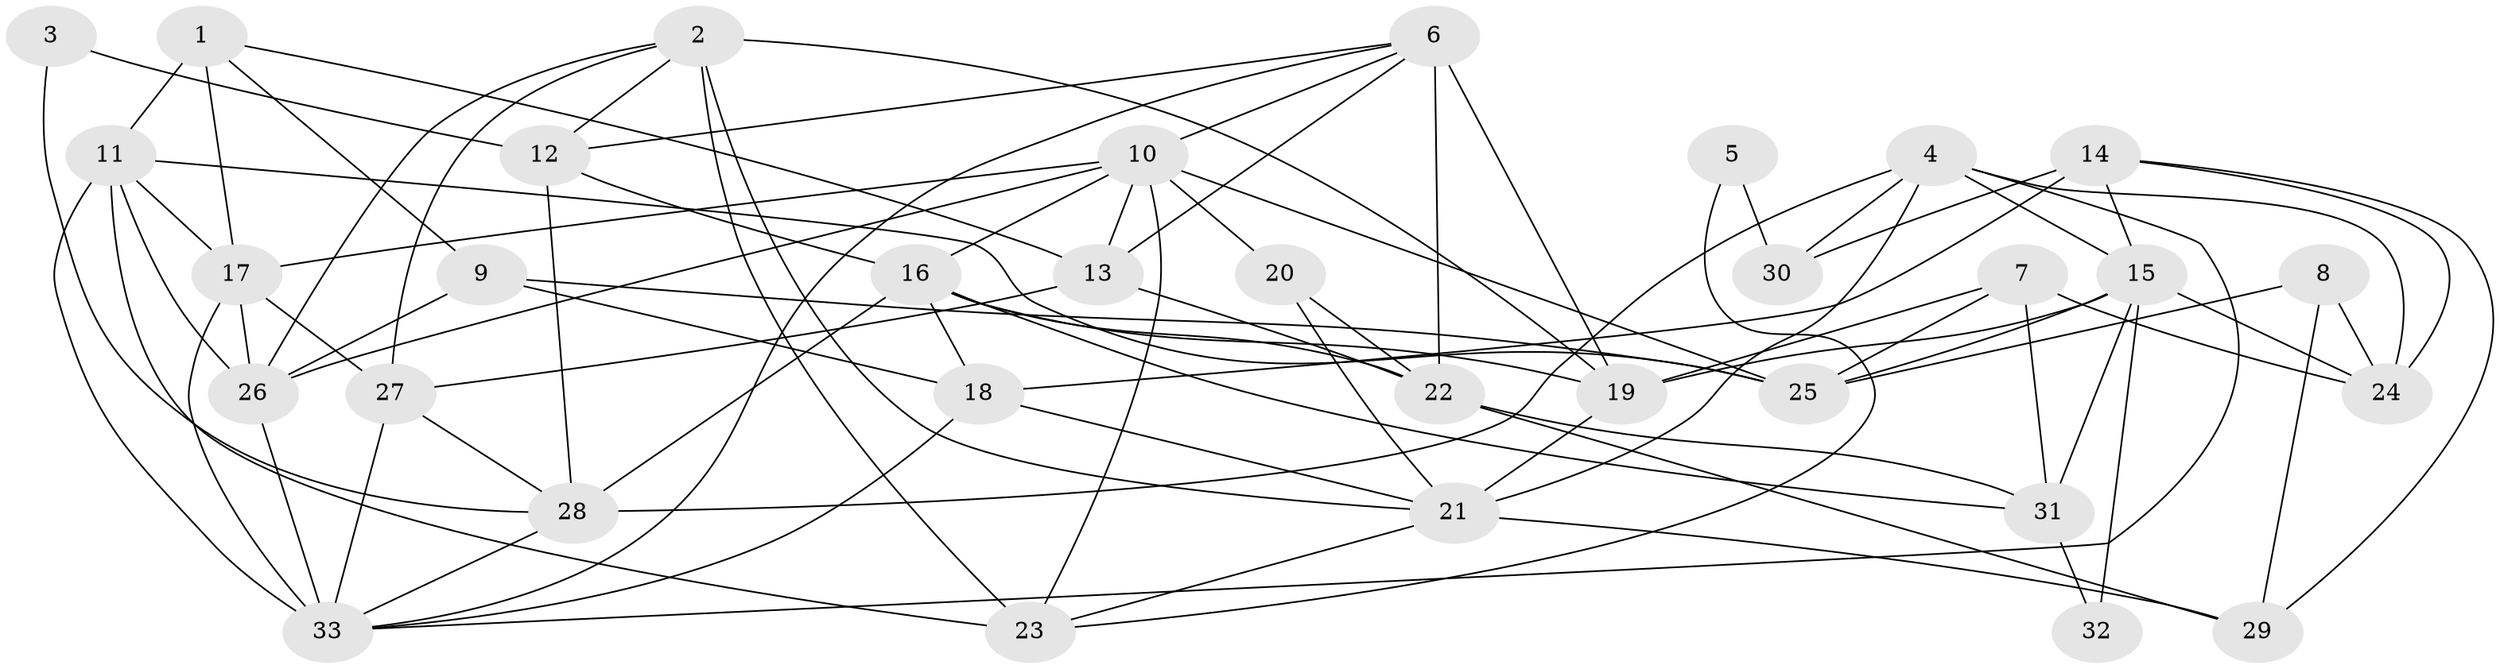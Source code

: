 // original degree distribution, {3: 0.22580645161290322, 5: 0.3064516129032258, 4: 0.20967741935483872, 2: 0.16129032258064516, 6: 0.06451612903225806, 7: 0.016129032258064516, 8: 0.016129032258064516}
// Generated by graph-tools (version 1.1) at 2025/50/03/09/25 03:50:13]
// undirected, 33 vertices, 84 edges
graph export_dot {
graph [start="1"]
  node [color=gray90,style=filled];
  1;
  2;
  3;
  4;
  5;
  6;
  7;
  8;
  9;
  10;
  11;
  12;
  13;
  14;
  15;
  16;
  17;
  18;
  19;
  20;
  21;
  22;
  23;
  24;
  25;
  26;
  27;
  28;
  29;
  30;
  31;
  32;
  33;
  1 -- 9 [weight=1.0];
  1 -- 11 [weight=2.0];
  1 -- 13 [weight=1.0];
  1 -- 17 [weight=1.0];
  2 -- 12 [weight=1.0];
  2 -- 19 [weight=2.0];
  2 -- 21 [weight=1.0];
  2 -- 23 [weight=1.0];
  2 -- 26 [weight=1.0];
  2 -- 27 [weight=1.0];
  3 -- 12 [weight=1.0];
  3 -- 28 [weight=1.0];
  4 -- 15 [weight=1.0];
  4 -- 21 [weight=2.0];
  4 -- 24 [weight=1.0];
  4 -- 28 [weight=1.0];
  4 -- 30 [weight=2.0];
  4 -- 33 [weight=1.0];
  5 -- 23 [weight=1.0];
  5 -- 30 [weight=1.0];
  6 -- 10 [weight=1.0];
  6 -- 12 [weight=1.0];
  6 -- 13 [weight=2.0];
  6 -- 19 [weight=1.0];
  6 -- 22 [weight=1.0];
  6 -- 33 [weight=1.0];
  7 -- 19 [weight=1.0];
  7 -- 24 [weight=1.0];
  7 -- 25 [weight=1.0];
  7 -- 31 [weight=1.0];
  8 -- 24 [weight=1.0];
  8 -- 25 [weight=1.0];
  8 -- 29 [weight=1.0];
  9 -- 18 [weight=1.0];
  9 -- 25 [weight=1.0];
  9 -- 26 [weight=1.0];
  10 -- 13 [weight=1.0];
  10 -- 16 [weight=1.0];
  10 -- 17 [weight=1.0];
  10 -- 20 [weight=1.0];
  10 -- 23 [weight=1.0];
  10 -- 25 [weight=1.0];
  10 -- 26 [weight=1.0];
  11 -- 17 [weight=1.0];
  11 -- 23 [weight=2.0];
  11 -- 25 [weight=1.0];
  11 -- 26 [weight=1.0];
  11 -- 33 [weight=1.0];
  12 -- 16 [weight=1.0];
  12 -- 28 [weight=1.0];
  13 -- 22 [weight=1.0];
  13 -- 27 [weight=1.0];
  14 -- 15 [weight=1.0];
  14 -- 18 [weight=1.0];
  14 -- 24 [weight=1.0];
  14 -- 29 [weight=1.0];
  14 -- 30 [weight=2.0];
  15 -- 19 [weight=1.0];
  15 -- 24 [weight=1.0];
  15 -- 25 [weight=1.0];
  15 -- 31 [weight=1.0];
  15 -- 32 [weight=1.0];
  16 -- 18 [weight=1.0];
  16 -- 19 [weight=1.0];
  16 -- 22 [weight=1.0];
  16 -- 28 [weight=2.0];
  16 -- 31 [weight=1.0];
  17 -- 26 [weight=1.0];
  17 -- 27 [weight=1.0];
  17 -- 33 [weight=1.0];
  18 -- 21 [weight=1.0];
  18 -- 33 [weight=1.0];
  19 -- 21 [weight=1.0];
  20 -- 21 [weight=1.0];
  20 -- 22 [weight=1.0];
  21 -- 23 [weight=1.0];
  21 -- 29 [weight=1.0];
  22 -- 29 [weight=1.0];
  22 -- 31 [weight=1.0];
  26 -- 33 [weight=1.0];
  27 -- 28 [weight=1.0];
  27 -- 33 [weight=1.0];
  28 -- 33 [weight=1.0];
  31 -- 32 [weight=1.0];
}
